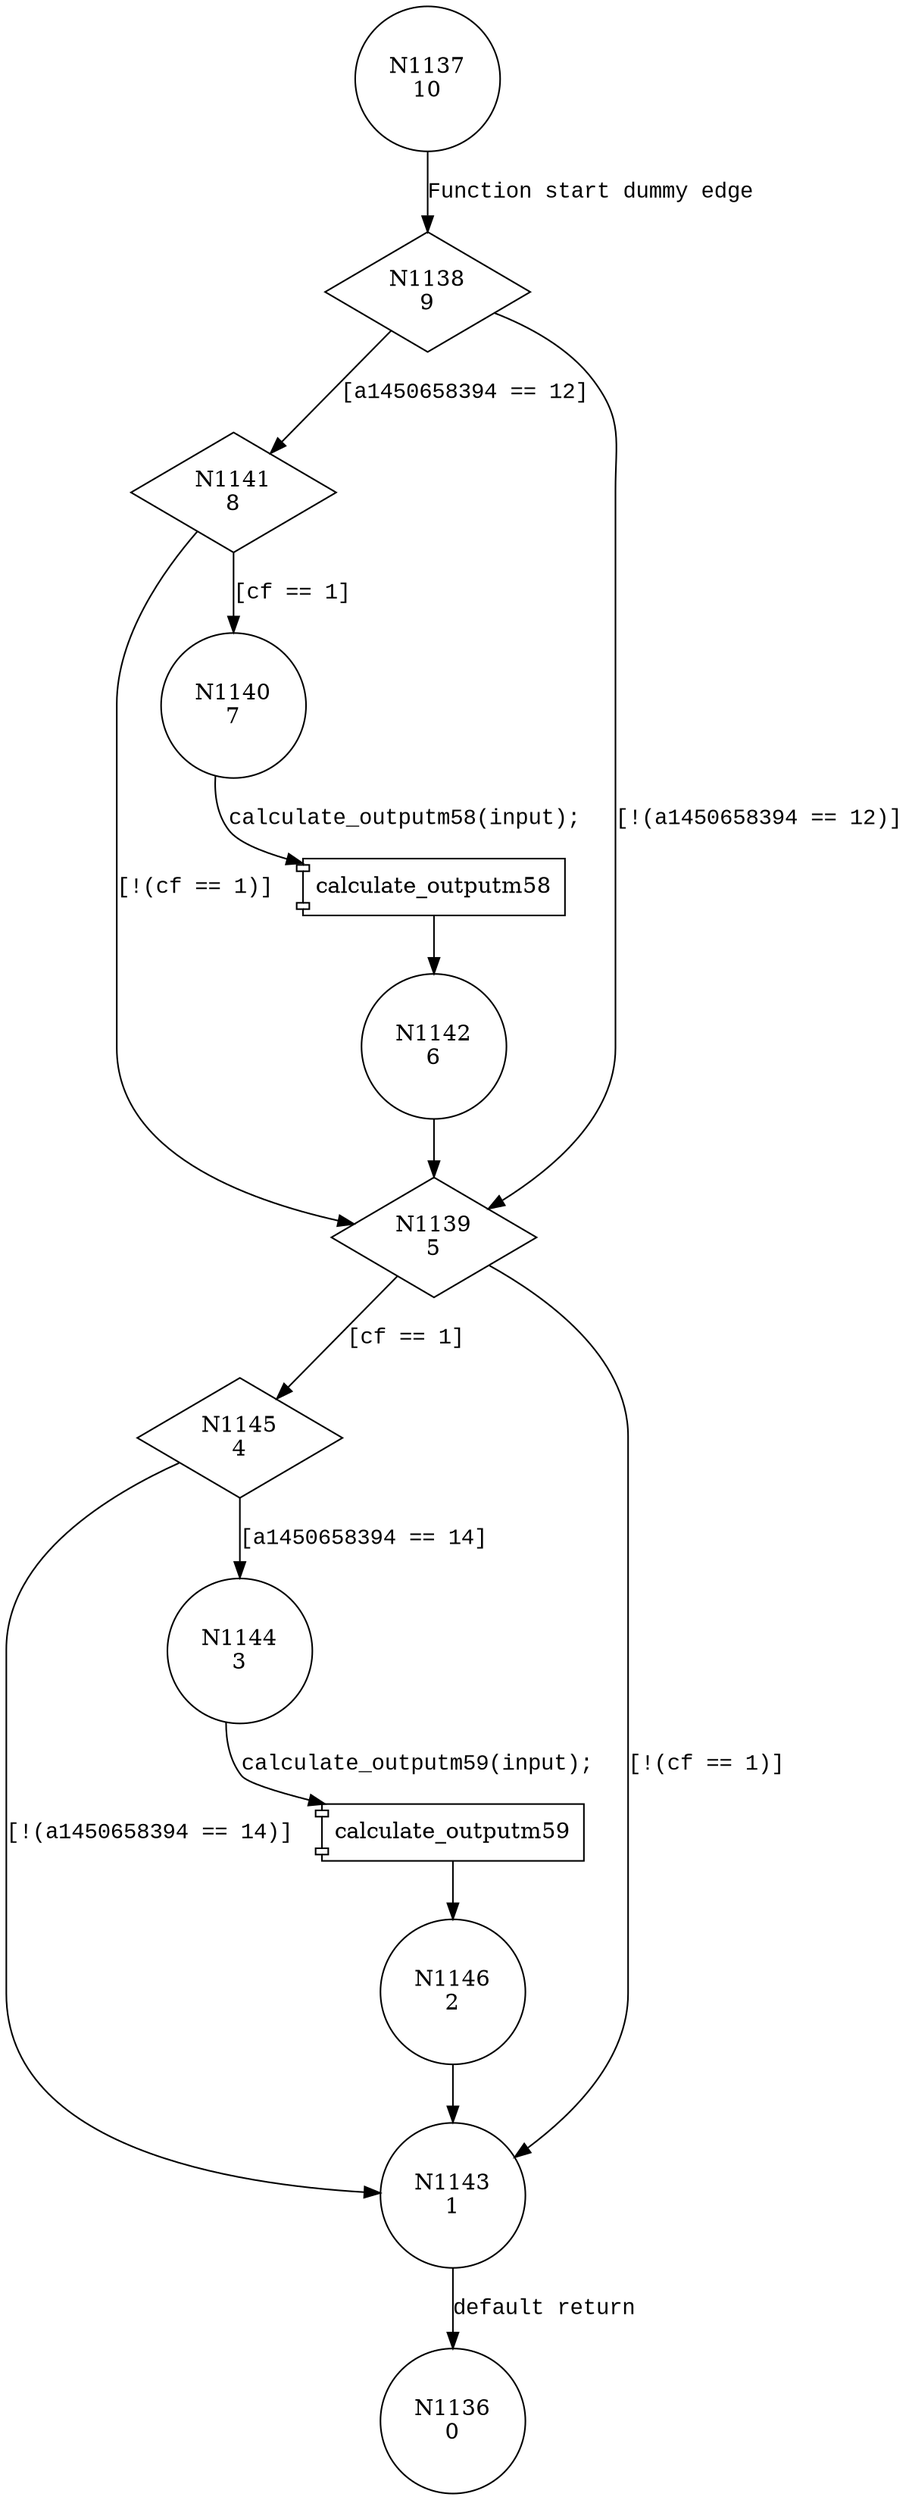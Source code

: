 digraph calculate_outputm5 {
1137 [shape="circle" label="N1137\n10"]
1138 [shape="diamond" label="N1138\n9"]
1141 [shape="diamond" label="N1141\n8"]
1139 [shape="diamond" label="N1139\n5"]
1145 [shape="diamond" label="N1145\n4"]
1143 [shape="circle" label="N1143\n1"]
1136 [shape="circle" label="N1136\n0"]
1144 [shape="circle" label="N1144\n3"]
1146 [shape="circle" label="N1146\n2"]
1140 [shape="circle" label="N1140\n7"]
1142 [shape="circle" label="N1142\n6"]
1137 -> 1138 [label="Function start dummy edge" fontname="Courier New"]
1138 -> 1141 [label="[a1450658394 == 12]" fontname="Courier New"]
1138 -> 1139 [label="[!(a1450658394 == 12)]" fontname="Courier New"]
1139 -> 1145 [label="[cf == 1]" fontname="Courier New"]
1139 -> 1143 [label="[!(cf == 1)]" fontname="Courier New"]
1143 -> 1136 [label="default return" fontname="Courier New"]
1145 -> 1144 [label="[a1450658394 == 14]" fontname="Courier New"]
1145 -> 1143 [label="[!(a1450658394 == 14)]" fontname="Courier New"]
100220 [shape="component" label="calculate_outputm59"]
1144 -> 100220 [label="calculate_outputm59(input);" fontname="Courier New"]
100220 -> 1146 [label="" fontname="Courier New"]
1141 -> 1140 [label="[cf == 1]" fontname="Courier New"]
1141 -> 1139 [label="[!(cf == 1)]" fontname="Courier New"]
100221 [shape="component" label="calculate_outputm58"]
1140 -> 100221 [label="calculate_outputm58(input);" fontname="Courier New"]
100221 -> 1142 [label="" fontname="Courier New"]
1146 -> 1143 [label="" fontname="Courier New"]
1142 -> 1139 [label="" fontname="Courier New"]
}